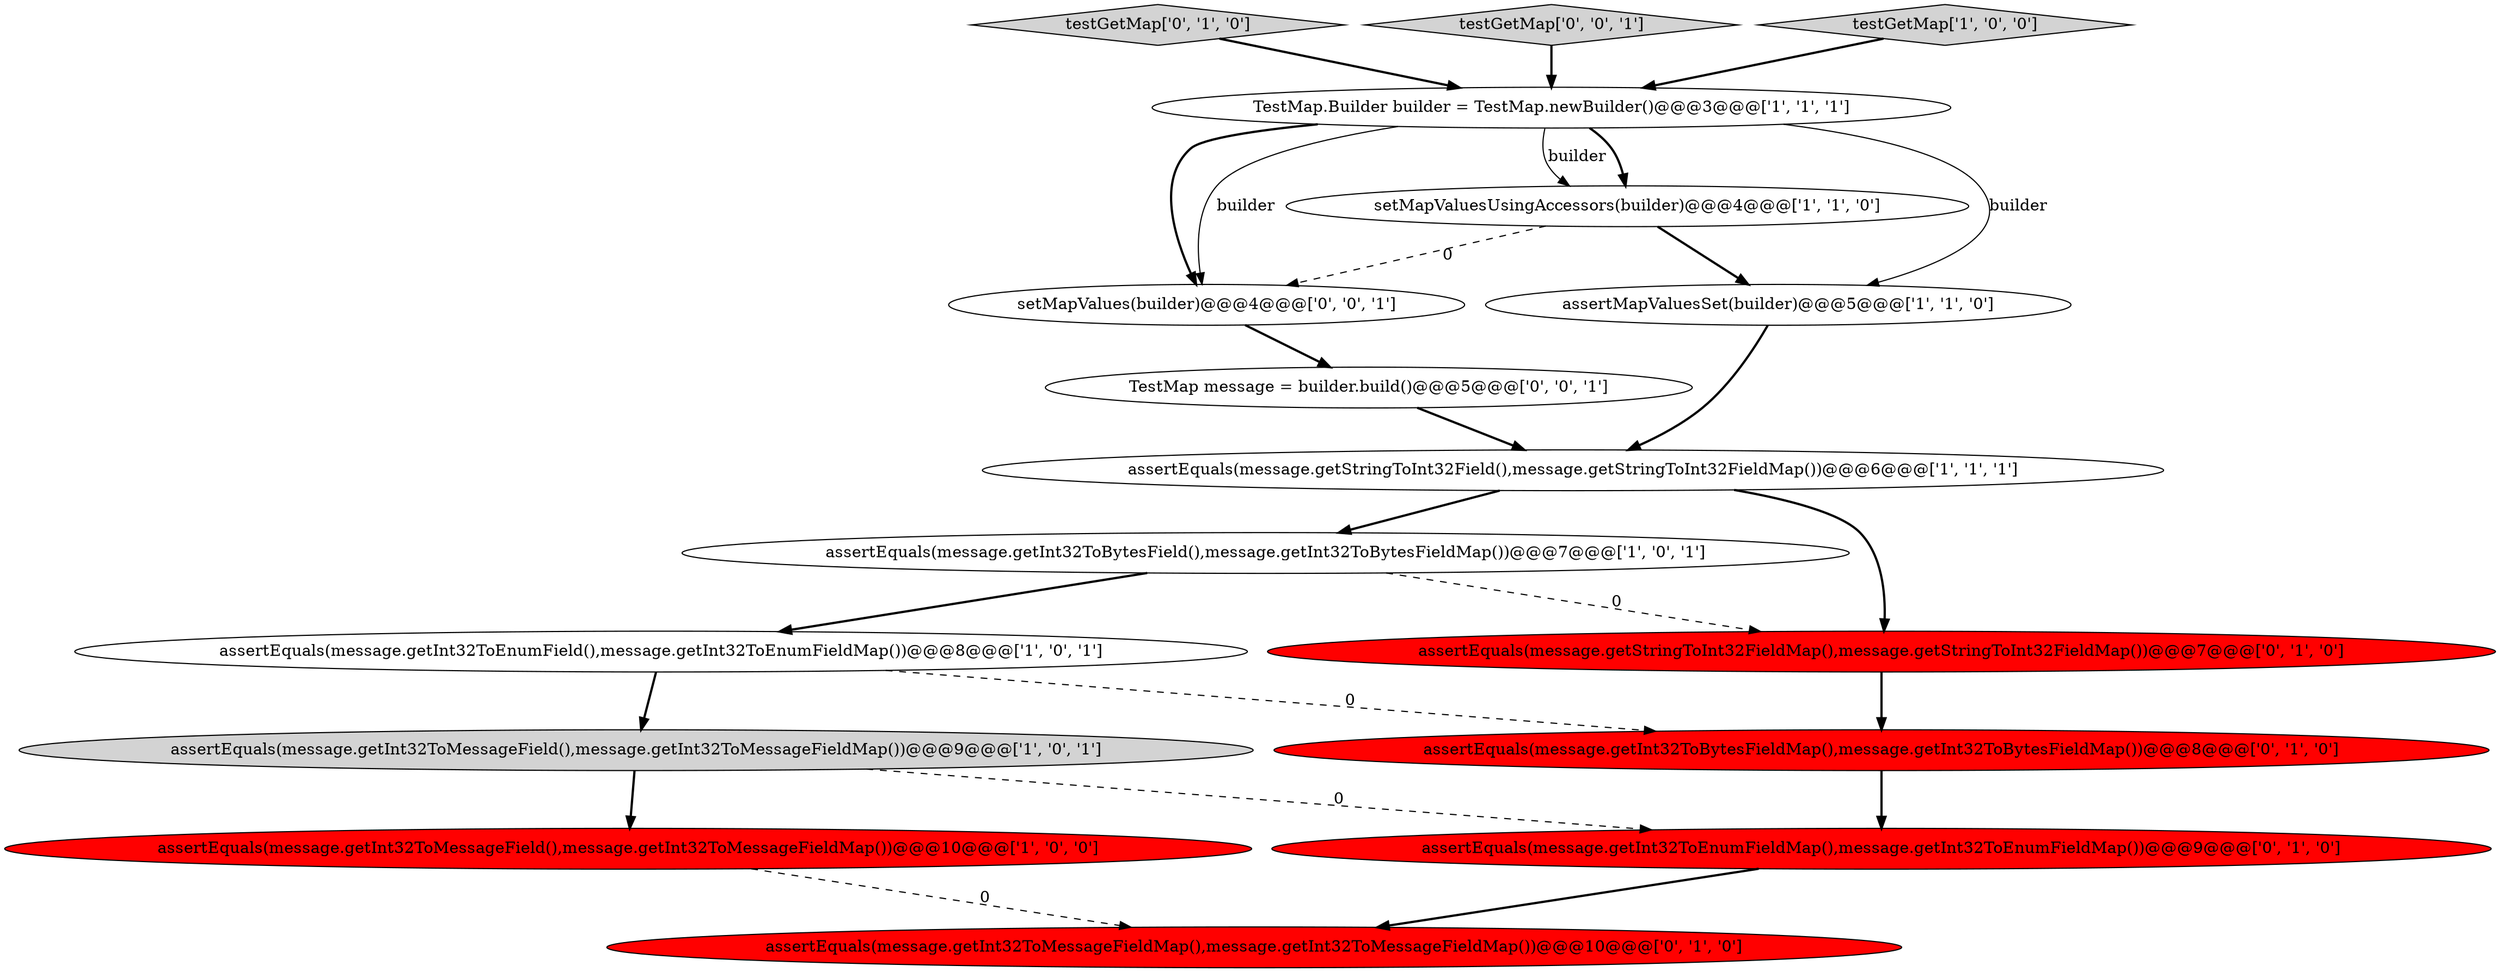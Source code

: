 digraph {
1 [style = filled, label = "assertEquals(message.getInt32ToBytesField(),message.getInt32ToBytesFieldMap())@@@7@@@['1', '0', '1']", fillcolor = white, shape = ellipse image = "AAA0AAABBB1BBB"];
12 [style = filled, label = "testGetMap['0', '1', '0']", fillcolor = lightgray, shape = diamond image = "AAA0AAABBB2BBB"];
5 [style = filled, label = "assertEquals(message.getInt32ToMessageField(),message.getInt32ToMessageFieldMap())@@@9@@@['1', '0', '1']", fillcolor = lightgray, shape = ellipse image = "AAA0AAABBB1BBB"];
6 [style = filled, label = "setMapValuesUsingAccessors(builder)@@@4@@@['1', '1', '0']", fillcolor = white, shape = ellipse image = "AAA0AAABBB1BBB"];
10 [style = filled, label = "assertEquals(message.getInt32ToEnumFieldMap(),message.getInt32ToEnumFieldMap())@@@9@@@['0', '1', '0']", fillcolor = red, shape = ellipse image = "AAA1AAABBB2BBB"];
11 [style = filled, label = "assertEquals(message.getInt32ToMessageFieldMap(),message.getInt32ToMessageFieldMap())@@@10@@@['0', '1', '0']", fillcolor = red, shape = ellipse image = "AAA1AAABBB2BBB"];
3 [style = filled, label = "assertEquals(message.getStringToInt32Field(),message.getStringToInt32FieldMap())@@@6@@@['1', '1', '1']", fillcolor = white, shape = ellipse image = "AAA0AAABBB1BBB"];
14 [style = filled, label = "TestMap message = builder.build()@@@5@@@['0', '0', '1']", fillcolor = white, shape = ellipse image = "AAA0AAABBB3BBB"];
8 [style = filled, label = "assertEquals(message.getInt32ToMessageField(),message.getInt32ToMessageFieldMap())@@@10@@@['1', '0', '0']", fillcolor = red, shape = ellipse image = "AAA1AAABBB1BBB"];
16 [style = filled, label = "testGetMap['0', '0', '1']", fillcolor = lightgray, shape = diamond image = "AAA0AAABBB3BBB"];
0 [style = filled, label = "assertEquals(message.getInt32ToEnumField(),message.getInt32ToEnumFieldMap())@@@8@@@['1', '0', '1']", fillcolor = white, shape = ellipse image = "AAA0AAABBB1BBB"];
4 [style = filled, label = "TestMap.Builder builder = TestMap.newBuilder()@@@3@@@['1', '1', '1']", fillcolor = white, shape = ellipse image = "AAA0AAABBB1BBB"];
15 [style = filled, label = "setMapValues(builder)@@@4@@@['0', '0', '1']", fillcolor = white, shape = ellipse image = "AAA0AAABBB3BBB"];
2 [style = filled, label = "testGetMap['1', '0', '0']", fillcolor = lightgray, shape = diamond image = "AAA0AAABBB1BBB"];
7 [style = filled, label = "assertMapValuesSet(builder)@@@5@@@['1', '1', '0']", fillcolor = white, shape = ellipse image = "AAA0AAABBB1BBB"];
9 [style = filled, label = "assertEquals(message.getStringToInt32FieldMap(),message.getStringToInt32FieldMap())@@@7@@@['0', '1', '0']", fillcolor = red, shape = ellipse image = "AAA1AAABBB2BBB"];
13 [style = filled, label = "assertEquals(message.getInt32ToBytesFieldMap(),message.getInt32ToBytesFieldMap())@@@8@@@['0', '1', '0']", fillcolor = red, shape = ellipse image = "AAA1AAABBB2BBB"];
13->10 [style = bold, label=""];
14->3 [style = bold, label=""];
5->8 [style = bold, label=""];
4->7 [style = solid, label="builder"];
3->1 [style = bold, label=""];
15->14 [style = bold, label=""];
4->6 [style = bold, label=""];
4->15 [style = bold, label=""];
1->9 [style = dashed, label="0"];
1->0 [style = bold, label=""];
2->4 [style = bold, label=""];
4->15 [style = solid, label="builder"];
7->3 [style = bold, label=""];
3->9 [style = bold, label=""];
12->4 [style = bold, label=""];
5->10 [style = dashed, label="0"];
6->15 [style = dashed, label="0"];
0->13 [style = dashed, label="0"];
16->4 [style = bold, label=""];
6->7 [style = bold, label=""];
8->11 [style = dashed, label="0"];
4->6 [style = solid, label="builder"];
0->5 [style = bold, label=""];
9->13 [style = bold, label=""];
10->11 [style = bold, label=""];
}
